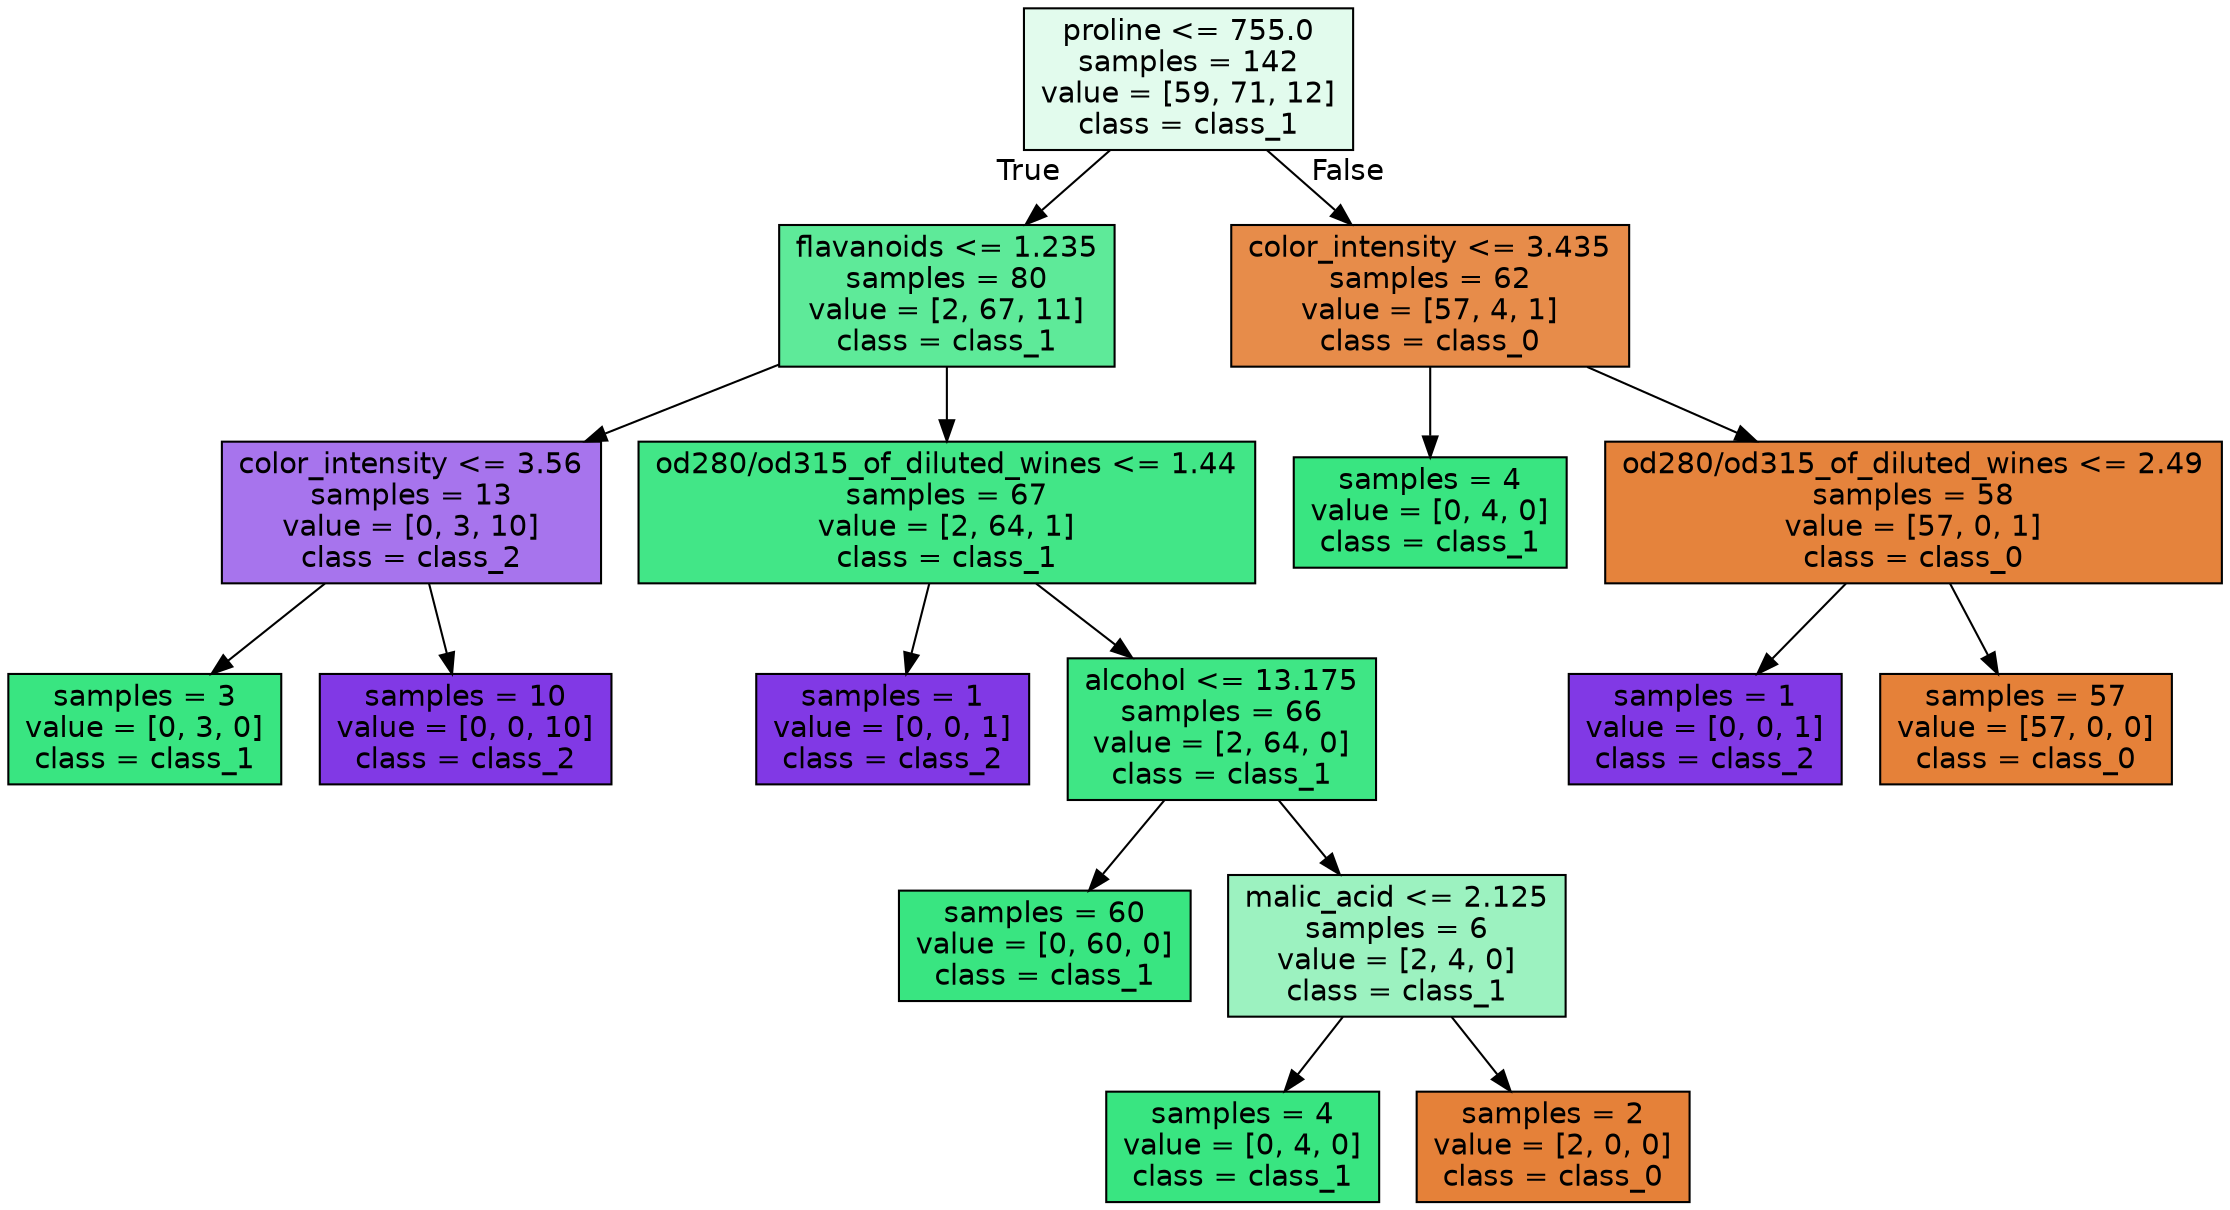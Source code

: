 digraph Tree {
node [shape=box, style="filled", color="black", fontname="helvetica"] ;
edge [fontname="helvetica"] ;
0 [label="proline <= 755.0\nsamples = 142\nvalue = [59, 71, 12]\nclass = class_1", fillcolor="#e2fbed"] ;
1 [label="flavanoids <= 1.235\nsamples = 80\nvalue = [2, 67, 11]\nclass = class_1", fillcolor="#5eea99"] ;
0 -> 1 [labeldistance=2.5, labelangle=45, headlabel="True"] ;
2 [label="color_intensity <= 3.56\nsamples = 13\nvalue = [0, 3, 10]\nclass = class_2", fillcolor="#a774ed"] ;
1 -> 2 ;
3 [label="samples = 3\nvalue = [0, 3, 0]\nclass = class_1", fillcolor="#39e581"] ;
2 -> 3 ;
4 [label="samples = 10\nvalue = [0, 0, 10]\nclass = class_2", fillcolor="#8139e5"] ;
2 -> 4 ;
5 [label="od280/od315_of_diluted_wines <= 1.44\nsamples = 67\nvalue = [2, 64, 1]\nclass = class_1", fillcolor="#42e687"] ;
1 -> 5 ;
6 [label="samples = 1\nvalue = [0, 0, 1]\nclass = class_2", fillcolor="#8139e5"] ;
5 -> 6 ;
7 [label="alcohol <= 13.175\nsamples = 66\nvalue = [2, 64, 0]\nclass = class_1", fillcolor="#3fe685"] ;
5 -> 7 ;
8 [label="samples = 60\nvalue = [0, 60, 0]\nclass = class_1", fillcolor="#39e581"] ;
7 -> 8 ;
9 [label="malic_acid <= 2.125\nsamples = 6\nvalue = [2, 4, 0]\nclass = class_1", fillcolor="#9cf2c0"] ;
7 -> 9 ;
10 [label="samples = 4\nvalue = [0, 4, 0]\nclass = class_1", fillcolor="#39e581"] ;
9 -> 10 ;
11 [label="samples = 2\nvalue = [2, 0, 0]\nclass = class_0", fillcolor="#e58139"] ;
9 -> 11 ;
12 [label="color_intensity <= 3.435\nsamples = 62\nvalue = [57, 4, 1]\nclass = class_0", fillcolor="#e78c4a"] ;
0 -> 12 [labeldistance=2.5, labelangle=-45, headlabel="False"] ;
13 [label="samples = 4\nvalue = [0, 4, 0]\nclass = class_1", fillcolor="#39e581"] ;
12 -> 13 ;
14 [label="od280/od315_of_diluted_wines <= 2.49\nsamples = 58\nvalue = [57, 0, 1]\nclass = class_0", fillcolor="#e5833c"] ;
12 -> 14 ;
15 [label="samples = 1\nvalue = [0, 0, 1]\nclass = class_2", fillcolor="#8139e5"] ;
14 -> 15 ;
16 [label="samples = 57\nvalue = [57, 0, 0]\nclass = class_0", fillcolor="#e58139"] ;
14 -> 16 ;
}